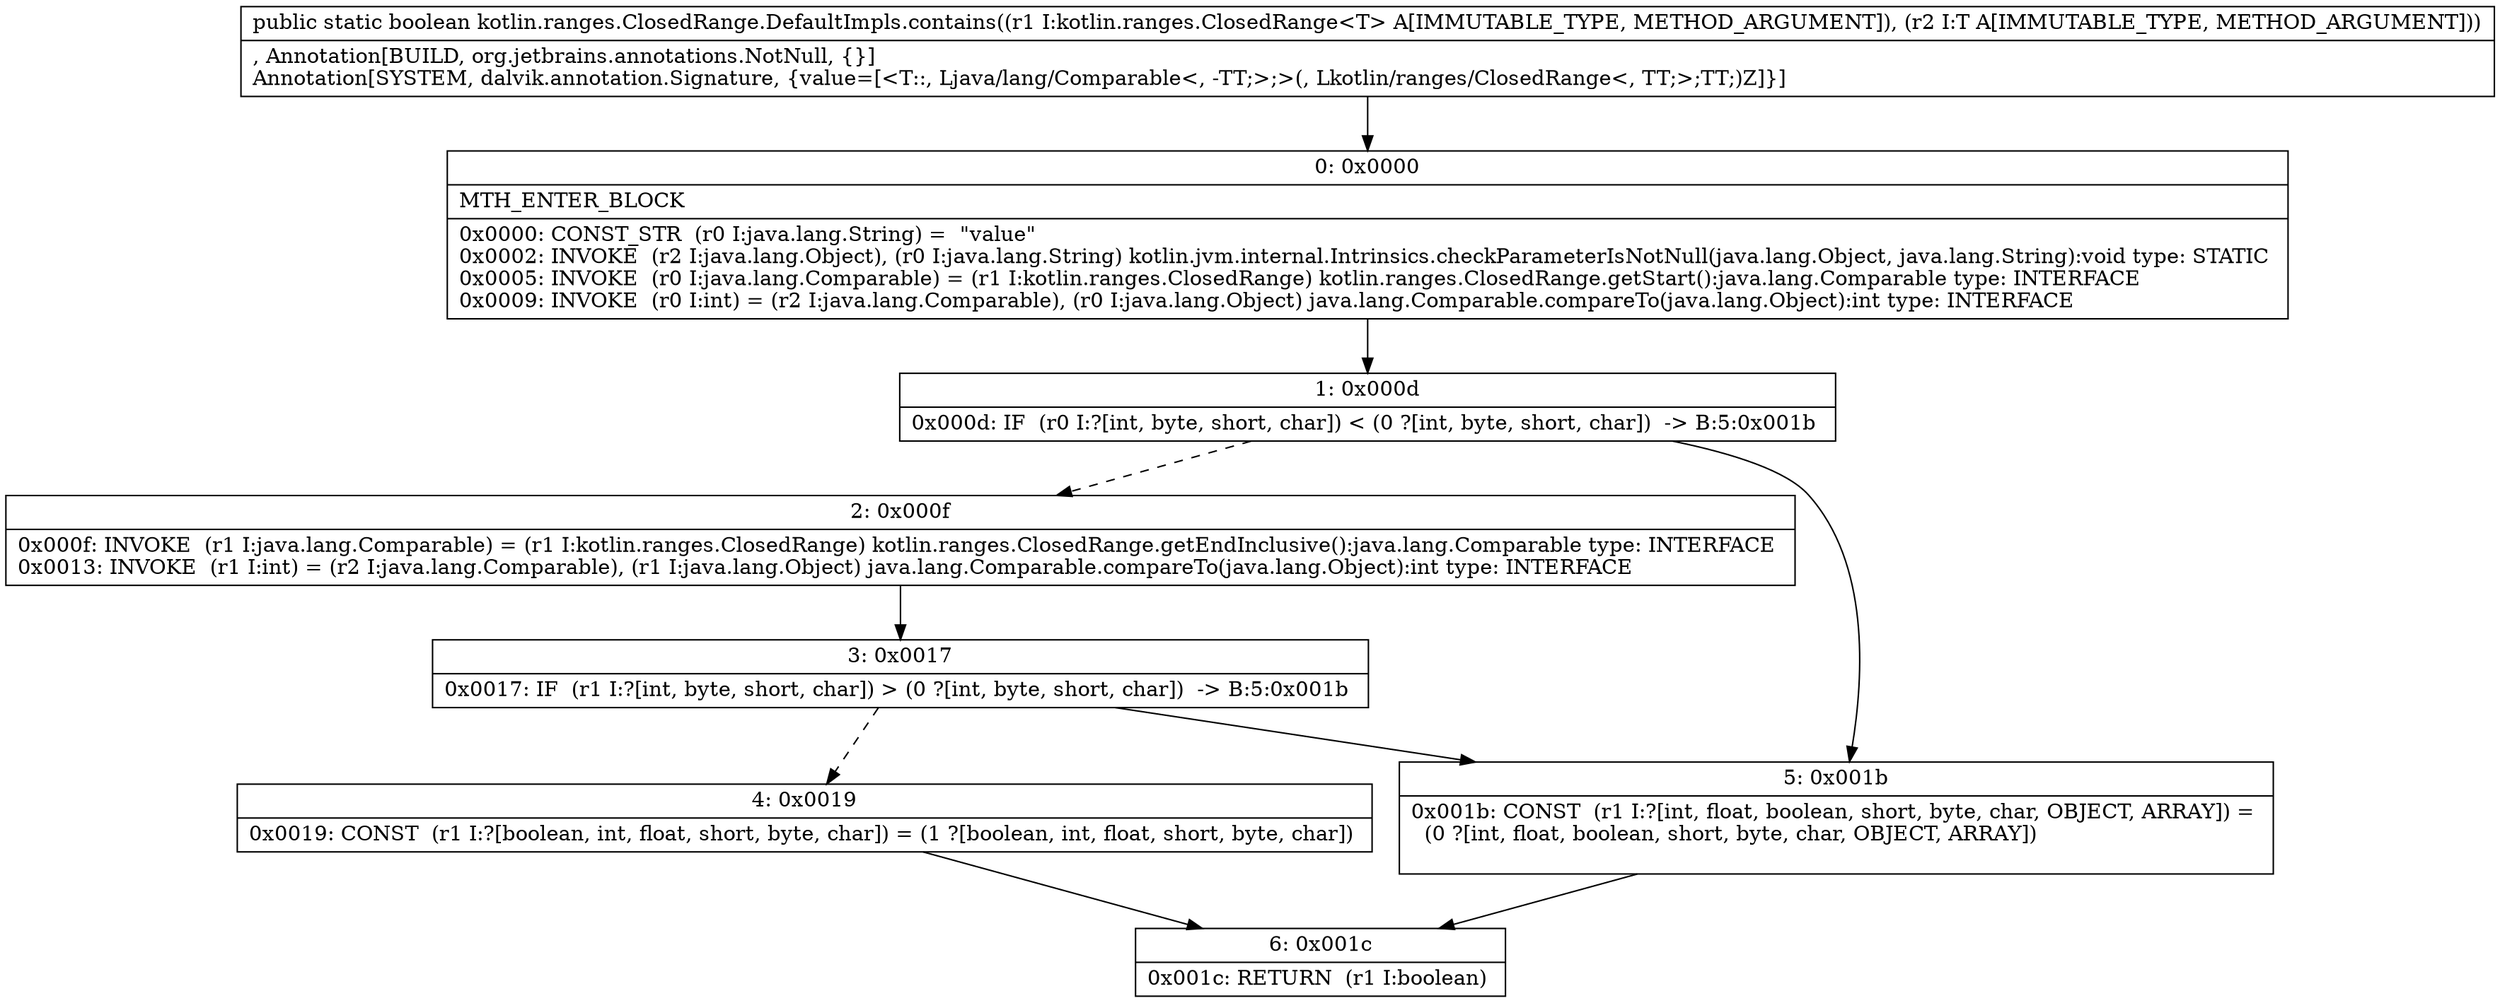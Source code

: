 digraph "CFG forkotlin.ranges.ClosedRange.DefaultImpls.contains(Lkotlin\/ranges\/ClosedRange;Ljava\/lang\/Comparable;)Z" {
Node_0 [shape=record,label="{0\:\ 0x0000|MTH_ENTER_BLOCK\l|0x0000: CONST_STR  (r0 I:java.lang.String) =  \"value\" \l0x0002: INVOKE  (r2 I:java.lang.Object), (r0 I:java.lang.String) kotlin.jvm.internal.Intrinsics.checkParameterIsNotNull(java.lang.Object, java.lang.String):void type: STATIC \l0x0005: INVOKE  (r0 I:java.lang.Comparable) = (r1 I:kotlin.ranges.ClosedRange) kotlin.ranges.ClosedRange.getStart():java.lang.Comparable type: INTERFACE \l0x0009: INVOKE  (r0 I:int) = (r2 I:java.lang.Comparable), (r0 I:java.lang.Object) java.lang.Comparable.compareTo(java.lang.Object):int type: INTERFACE \l}"];
Node_1 [shape=record,label="{1\:\ 0x000d|0x000d: IF  (r0 I:?[int, byte, short, char]) \< (0 ?[int, byte, short, char])  \-\> B:5:0x001b \l}"];
Node_2 [shape=record,label="{2\:\ 0x000f|0x000f: INVOKE  (r1 I:java.lang.Comparable) = (r1 I:kotlin.ranges.ClosedRange) kotlin.ranges.ClosedRange.getEndInclusive():java.lang.Comparable type: INTERFACE \l0x0013: INVOKE  (r1 I:int) = (r2 I:java.lang.Comparable), (r1 I:java.lang.Object) java.lang.Comparable.compareTo(java.lang.Object):int type: INTERFACE \l}"];
Node_3 [shape=record,label="{3\:\ 0x0017|0x0017: IF  (r1 I:?[int, byte, short, char]) \> (0 ?[int, byte, short, char])  \-\> B:5:0x001b \l}"];
Node_4 [shape=record,label="{4\:\ 0x0019|0x0019: CONST  (r1 I:?[boolean, int, float, short, byte, char]) = (1 ?[boolean, int, float, short, byte, char]) \l}"];
Node_5 [shape=record,label="{5\:\ 0x001b|0x001b: CONST  (r1 I:?[int, float, boolean, short, byte, char, OBJECT, ARRAY]) = \l  (0 ?[int, float, boolean, short, byte, char, OBJECT, ARRAY])\l \l}"];
Node_6 [shape=record,label="{6\:\ 0x001c|0x001c: RETURN  (r1 I:boolean) \l}"];
MethodNode[shape=record,label="{public static boolean kotlin.ranges.ClosedRange.DefaultImpls.contains((r1 I:kotlin.ranges.ClosedRange\<T\> A[IMMUTABLE_TYPE, METHOD_ARGUMENT]), (r2 I:T A[IMMUTABLE_TYPE, METHOD_ARGUMENT]))  | , Annotation[BUILD, org.jetbrains.annotations.NotNull, \{\}]\lAnnotation[SYSTEM, dalvik.annotation.Signature, \{value=[\<T::, Ljava\/lang\/Comparable\<, \-TT;\>;\>(, Lkotlin\/ranges\/ClosedRange\<, TT;\>;TT;)Z]\}]\l}"];
MethodNode -> Node_0;
Node_0 -> Node_1;
Node_1 -> Node_2[style=dashed];
Node_1 -> Node_5;
Node_2 -> Node_3;
Node_3 -> Node_4[style=dashed];
Node_3 -> Node_5;
Node_4 -> Node_6;
Node_5 -> Node_6;
}

